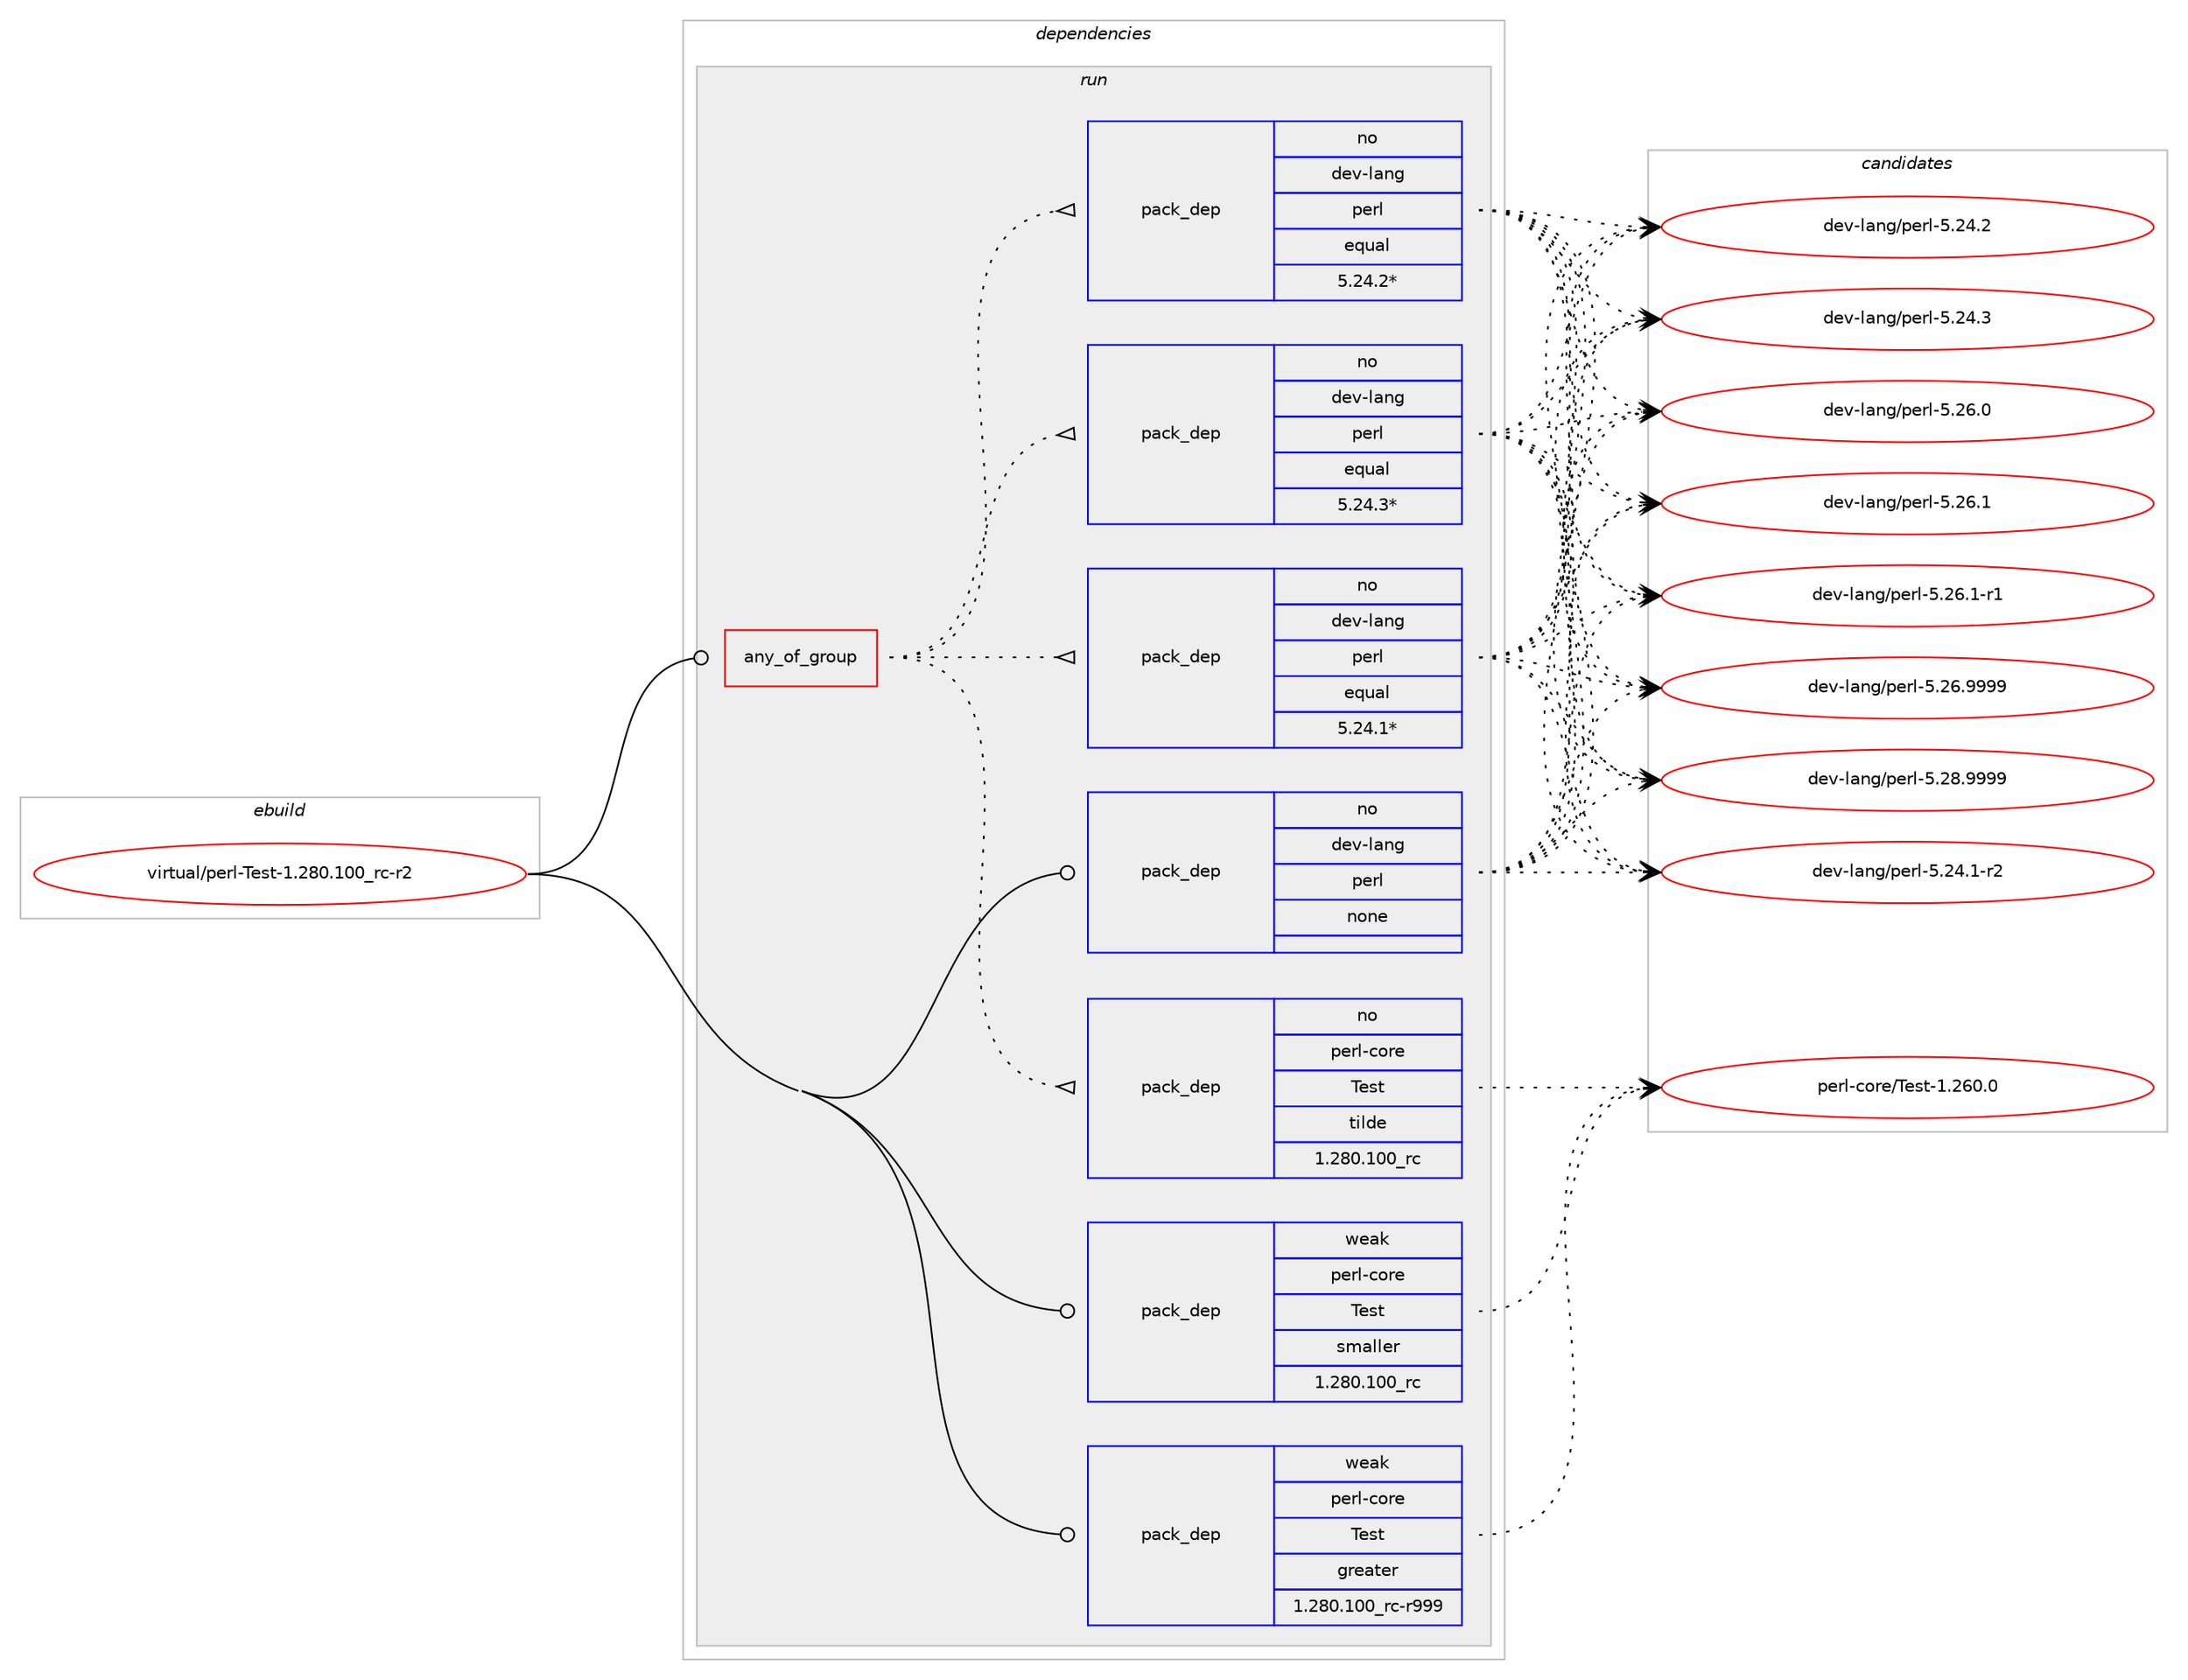 digraph prolog {

# *************
# Graph options
# *************

newrank=true;
concentrate=true;
compound=true;
graph [rankdir=LR,fontname=Helvetica,fontsize=10,ranksep=1.5];#, ranksep=2.5, nodesep=0.2];
edge  [arrowhead=vee];
node  [fontname=Helvetica,fontsize=10];

# **********
# The ebuild
# **********

subgraph cluster_leftcol {
color=gray;
rank=same;
label=<<i>ebuild</i>>;
id [label="virtual/perl-Test-1.280.100_rc-r2", color=red, width=4, href="../virtual/perl-Test-1.280.100_rc-r2.svg"];
}

# ****************
# The dependencies
# ****************

subgraph cluster_midcol {
color=gray;
label=<<i>dependencies</i>>;
subgraph cluster_compile {
fillcolor="#eeeeee";
style=filled;
label=<<i>compile</i>>;
}
subgraph cluster_compileandrun {
fillcolor="#eeeeee";
style=filled;
label=<<i>compile and run</i>>;
}
subgraph cluster_run {
fillcolor="#eeeeee";
style=filled;
label=<<i>run</i>>;
subgraph any41 {
dependency4318 [label=<<TABLE BORDER="0" CELLBORDER="1" CELLSPACING="0" CELLPADDING="4"><TR><TD CELLPADDING="10">any_of_group</TD></TR></TABLE>>, shape=none, color=red];subgraph pack3932 {
dependency4319 [label=<<TABLE BORDER="0" CELLBORDER="1" CELLSPACING="0" CELLPADDING="4" WIDTH="220"><TR><TD ROWSPAN="6" CELLPADDING="30">pack_dep</TD></TR><TR><TD WIDTH="110">no</TD></TR><TR><TD>dev-lang</TD></TR><TR><TD>perl</TD></TR><TR><TD>equal</TD></TR><TR><TD>5.24.3*</TD></TR></TABLE>>, shape=none, color=blue];
}
dependency4318:e -> dependency4319:w [weight=20,style="dotted",arrowhead="oinv"];
subgraph pack3933 {
dependency4320 [label=<<TABLE BORDER="0" CELLBORDER="1" CELLSPACING="0" CELLPADDING="4" WIDTH="220"><TR><TD ROWSPAN="6" CELLPADDING="30">pack_dep</TD></TR><TR><TD WIDTH="110">no</TD></TR><TR><TD>dev-lang</TD></TR><TR><TD>perl</TD></TR><TR><TD>equal</TD></TR><TR><TD>5.24.2*</TD></TR></TABLE>>, shape=none, color=blue];
}
dependency4318:e -> dependency4320:w [weight=20,style="dotted",arrowhead="oinv"];
subgraph pack3934 {
dependency4321 [label=<<TABLE BORDER="0" CELLBORDER="1" CELLSPACING="0" CELLPADDING="4" WIDTH="220"><TR><TD ROWSPAN="6" CELLPADDING="30">pack_dep</TD></TR><TR><TD WIDTH="110">no</TD></TR><TR><TD>dev-lang</TD></TR><TR><TD>perl</TD></TR><TR><TD>equal</TD></TR><TR><TD>5.24.1*</TD></TR></TABLE>>, shape=none, color=blue];
}
dependency4318:e -> dependency4321:w [weight=20,style="dotted",arrowhead="oinv"];
subgraph pack3935 {
dependency4322 [label=<<TABLE BORDER="0" CELLBORDER="1" CELLSPACING="0" CELLPADDING="4" WIDTH="220"><TR><TD ROWSPAN="6" CELLPADDING="30">pack_dep</TD></TR><TR><TD WIDTH="110">no</TD></TR><TR><TD>perl-core</TD></TR><TR><TD>Test</TD></TR><TR><TD>tilde</TD></TR><TR><TD>1.280.100_rc</TD></TR></TABLE>>, shape=none, color=blue];
}
dependency4318:e -> dependency4322:w [weight=20,style="dotted",arrowhead="oinv"];
}
id:e -> dependency4318:w [weight=20,style="solid",arrowhead="odot"];
subgraph pack3936 {
dependency4323 [label=<<TABLE BORDER="0" CELLBORDER="1" CELLSPACING="0" CELLPADDING="4" WIDTH="220"><TR><TD ROWSPAN="6" CELLPADDING="30">pack_dep</TD></TR><TR><TD WIDTH="110">no</TD></TR><TR><TD>dev-lang</TD></TR><TR><TD>perl</TD></TR><TR><TD>none</TD></TR><TR><TD></TD></TR></TABLE>>, shape=none, color=blue];
}
id:e -> dependency4323:w [weight=20,style="solid",arrowhead="odot"];
subgraph pack3937 {
dependency4324 [label=<<TABLE BORDER="0" CELLBORDER="1" CELLSPACING="0" CELLPADDING="4" WIDTH="220"><TR><TD ROWSPAN="6" CELLPADDING="30">pack_dep</TD></TR><TR><TD WIDTH="110">weak</TD></TR><TR><TD>perl-core</TD></TR><TR><TD>Test</TD></TR><TR><TD>greater</TD></TR><TR><TD>1.280.100_rc-r999</TD></TR></TABLE>>, shape=none, color=blue];
}
id:e -> dependency4324:w [weight=20,style="solid",arrowhead="odot"];
subgraph pack3938 {
dependency4325 [label=<<TABLE BORDER="0" CELLBORDER="1" CELLSPACING="0" CELLPADDING="4" WIDTH="220"><TR><TD ROWSPAN="6" CELLPADDING="30">pack_dep</TD></TR><TR><TD WIDTH="110">weak</TD></TR><TR><TD>perl-core</TD></TR><TR><TD>Test</TD></TR><TR><TD>smaller</TD></TR><TR><TD>1.280.100_rc</TD></TR></TABLE>>, shape=none, color=blue];
}
id:e -> dependency4325:w [weight=20,style="solid",arrowhead="odot"];
}
}

# **************
# The candidates
# **************

subgraph cluster_choices {
rank=same;
color=gray;
label=<<i>candidates</i>>;

subgraph choice3932 {
color=black;
nodesep=1;
choice100101118451089711010347112101114108455346505246494511450 [label="dev-lang/perl-5.24.1-r2", color=red, width=4,href="../dev-lang/perl-5.24.1-r2.svg"];
choice10010111845108971101034711210111410845534650524650 [label="dev-lang/perl-5.24.2", color=red, width=4,href="../dev-lang/perl-5.24.2.svg"];
choice10010111845108971101034711210111410845534650524651 [label="dev-lang/perl-5.24.3", color=red, width=4,href="../dev-lang/perl-5.24.3.svg"];
choice10010111845108971101034711210111410845534650544648 [label="dev-lang/perl-5.26.0", color=red, width=4,href="../dev-lang/perl-5.26.0.svg"];
choice10010111845108971101034711210111410845534650544649 [label="dev-lang/perl-5.26.1", color=red, width=4,href="../dev-lang/perl-5.26.1.svg"];
choice100101118451089711010347112101114108455346505446494511449 [label="dev-lang/perl-5.26.1-r1", color=red, width=4,href="../dev-lang/perl-5.26.1-r1.svg"];
choice10010111845108971101034711210111410845534650544657575757 [label="dev-lang/perl-5.26.9999", color=red, width=4,href="../dev-lang/perl-5.26.9999.svg"];
choice10010111845108971101034711210111410845534650564657575757 [label="dev-lang/perl-5.28.9999", color=red, width=4,href="../dev-lang/perl-5.28.9999.svg"];
dependency4319:e -> choice100101118451089711010347112101114108455346505246494511450:w [style=dotted,weight="100"];
dependency4319:e -> choice10010111845108971101034711210111410845534650524650:w [style=dotted,weight="100"];
dependency4319:e -> choice10010111845108971101034711210111410845534650524651:w [style=dotted,weight="100"];
dependency4319:e -> choice10010111845108971101034711210111410845534650544648:w [style=dotted,weight="100"];
dependency4319:e -> choice10010111845108971101034711210111410845534650544649:w [style=dotted,weight="100"];
dependency4319:e -> choice100101118451089711010347112101114108455346505446494511449:w [style=dotted,weight="100"];
dependency4319:e -> choice10010111845108971101034711210111410845534650544657575757:w [style=dotted,weight="100"];
dependency4319:e -> choice10010111845108971101034711210111410845534650564657575757:w [style=dotted,weight="100"];
}
subgraph choice3933 {
color=black;
nodesep=1;
choice100101118451089711010347112101114108455346505246494511450 [label="dev-lang/perl-5.24.1-r2", color=red, width=4,href="../dev-lang/perl-5.24.1-r2.svg"];
choice10010111845108971101034711210111410845534650524650 [label="dev-lang/perl-5.24.2", color=red, width=4,href="../dev-lang/perl-5.24.2.svg"];
choice10010111845108971101034711210111410845534650524651 [label="dev-lang/perl-5.24.3", color=red, width=4,href="../dev-lang/perl-5.24.3.svg"];
choice10010111845108971101034711210111410845534650544648 [label="dev-lang/perl-5.26.0", color=red, width=4,href="../dev-lang/perl-5.26.0.svg"];
choice10010111845108971101034711210111410845534650544649 [label="dev-lang/perl-5.26.1", color=red, width=4,href="../dev-lang/perl-5.26.1.svg"];
choice100101118451089711010347112101114108455346505446494511449 [label="dev-lang/perl-5.26.1-r1", color=red, width=4,href="../dev-lang/perl-5.26.1-r1.svg"];
choice10010111845108971101034711210111410845534650544657575757 [label="dev-lang/perl-5.26.9999", color=red, width=4,href="../dev-lang/perl-5.26.9999.svg"];
choice10010111845108971101034711210111410845534650564657575757 [label="dev-lang/perl-5.28.9999", color=red, width=4,href="../dev-lang/perl-5.28.9999.svg"];
dependency4320:e -> choice100101118451089711010347112101114108455346505246494511450:w [style=dotted,weight="100"];
dependency4320:e -> choice10010111845108971101034711210111410845534650524650:w [style=dotted,weight="100"];
dependency4320:e -> choice10010111845108971101034711210111410845534650524651:w [style=dotted,weight="100"];
dependency4320:e -> choice10010111845108971101034711210111410845534650544648:w [style=dotted,weight="100"];
dependency4320:e -> choice10010111845108971101034711210111410845534650544649:w [style=dotted,weight="100"];
dependency4320:e -> choice100101118451089711010347112101114108455346505446494511449:w [style=dotted,weight="100"];
dependency4320:e -> choice10010111845108971101034711210111410845534650544657575757:w [style=dotted,weight="100"];
dependency4320:e -> choice10010111845108971101034711210111410845534650564657575757:w [style=dotted,weight="100"];
}
subgraph choice3934 {
color=black;
nodesep=1;
choice100101118451089711010347112101114108455346505246494511450 [label="dev-lang/perl-5.24.1-r2", color=red, width=4,href="../dev-lang/perl-5.24.1-r2.svg"];
choice10010111845108971101034711210111410845534650524650 [label="dev-lang/perl-5.24.2", color=red, width=4,href="../dev-lang/perl-5.24.2.svg"];
choice10010111845108971101034711210111410845534650524651 [label="dev-lang/perl-5.24.3", color=red, width=4,href="../dev-lang/perl-5.24.3.svg"];
choice10010111845108971101034711210111410845534650544648 [label="dev-lang/perl-5.26.0", color=red, width=4,href="../dev-lang/perl-5.26.0.svg"];
choice10010111845108971101034711210111410845534650544649 [label="dev-lang/perl-5.26.1", color=red, width=4,href="../dev-lang/perl-5.26.1.svg"];
choice100101118451089711010347112101114108455346505446494511449 [label="dev-lang/perl-5.26.1-r1", color=red, width=4,href="../dev-lang/perl-5.26.1-r1.svg"];
choice10010111845108971101034711210111410845534650544657575757 [label="dev-lang/perl-5.26.9999", color=red, width=4,href="../dev-lang/perl-5.26.9999.svg"];
choice10010111845108971101034711210111410845534650564657575757 [label="dev-lang/perl-5.28.9999", color=red, width=4,href="../dev-lang/perl-5.28.9999.svg"];
dependency4321:e -> choice100101118451089711010347112101114108455346505246494511450:w [style=dotted,weight="100"];
dependency4321:e -> choice10010111845108971101034711210111410845534650524650:w [style=dotted,weight="100"];
dependency4321:e -> choice10010111845108971101034711210111410845534650524651:w [style=dotted,weight="100"];
dependency4321:e -> choice10010111845108971101034711210111410845534650544648:w [style=dotted,weight="100"];
dependency4321:e -> choice10010111845108971101034711210111410845534650544649:w [style=dotted,weight="100"];
dependency4321:e -> choice100101118451089711010347112101114108455346505446494511449:w [style=dotted,weight="100"];
dependency4321:e -> choice10010111845108971101034711210111410845534650544657575757:w [style=dotted,weight="100"];
dependency4321:e -> choice10010111845108971101034711210111410845534650564657575757:w [style=dotted,weight="100"];
}
subgraph choice3935 {
color=black;
nodesep=1;
choice112101114108459911111410147841011151164549465054484648 [label="perl-core/Test-1.260.0", color=red, width=4,href="../perl-core/Test-1.260.0.svg"];
dependency4322:e -> choice112101114108459911111410147841011151164549465054484648:w [style=dotted,weight="100"];
}
subgraph choice3936 {
color=black;
nodesep=1;
choice100101118451089711010347112101114108455346505246494511450 [label="dev-lang/perl-5.24.1-r2", color=red, width=4,href="../dev-lang/perl-5.24.1-r2.svg"];
choice10010111845108971101034711210111410845534650524650 [label="dev-lang/perl-5.24.2", color=red, width=4,href="../dev-lang/perl-5.24.2.svg"];
choice10010111845108971101034711210111410845534650524651 [label="dev-lang/perl-5.24.3", color=red, width=4,href="../dev-lang/perl-5.24.3.svg"];
choice10010111845108971101034711210111410845534650544648 [label="dev-lang/perl-5.26.0", color=red, width=4,href="../dev-lang/perl-5.26.0.svg"];
choice10010111845108971101034711210111410845534650544649 [label="dev-lang/perl-5.26.1", color=red, width=4,href="../dev-lang/perl-5.26.1.svg"];
choice100101118451089711010347112101114108455346505446494511449 [label="dev-lang/perl-5.26.1-r1", color=red, width=4,href="../dev-lang/perl-5.26.1-r1.svg"];
choice10010111845108971101034711210111410845534650544657575757 [label="dev-lang/perl-5.26.9999", color=red, width=4,href="../dev-lang/perl-5.26.9999.svg"];
choice10010111845108971101034711210111410845534650564657575757 [label="dev-lang/perl-5.28.9999", color=red, width=4,href="../dev-lang/perl-5.28.9999.svg"];
dependency4323:e -> choice100101118451089711010347112101114108455346505246494511450:w [style=dotted,weight="100"];
dependency4323:e -> choice10010111845108971101034711210111410845534650524650:w [style=dotted,weight="100"];
dependency4323:e -> choice10010111845108971101034711210111410845534650524651:w [style=dotted,weight="100"];
dependency4323:e -> choice10010111845108971101034711210111410845534650544648:w [style=dotted,weight="100"];
dependency4323:e -> choice10010111845108971101034711210111410845534650544649:w [style=dotted,weight="100"];
dependency4323:e -> choice100101118451089711010347112101114108455346505446494511449:w [style=dotted,weight="100"];
dependency4323:e -> choice10010111845108971101034711210111410845534650544657575757:w [style=dotted,weight="100"];
dependency4323:e -> choice10010111845108971101034711210111410845534650564657575757:w [style=dotted,weight="100"];
}
subgraph choice3937 {
color=black;
nodesep=1;
choice112101114108459911111410147841011151164549465054484648 [label="perl-core/Test-1.260.0", color=red, width=4,href="../perl-core/Test-1.260.0.svg"];
dependency4324:e -> choice112101114108459911111410147841011151164549465054484648:w [style=dotted,weight="100"];
}
subgraph choice3938 {
color=black;
nodesep=1;
choice112101114108459911111410147841011151164549465054484648 [label="perl-core/Test-1.260.0", color=red, width=4,href="../perl-core/Test-1.260.0.svg"];
dependency4325:e -> choice112101114108459911111410147841011151164549465054484648:w [style=dotted,weight="100"];
}
}

}
